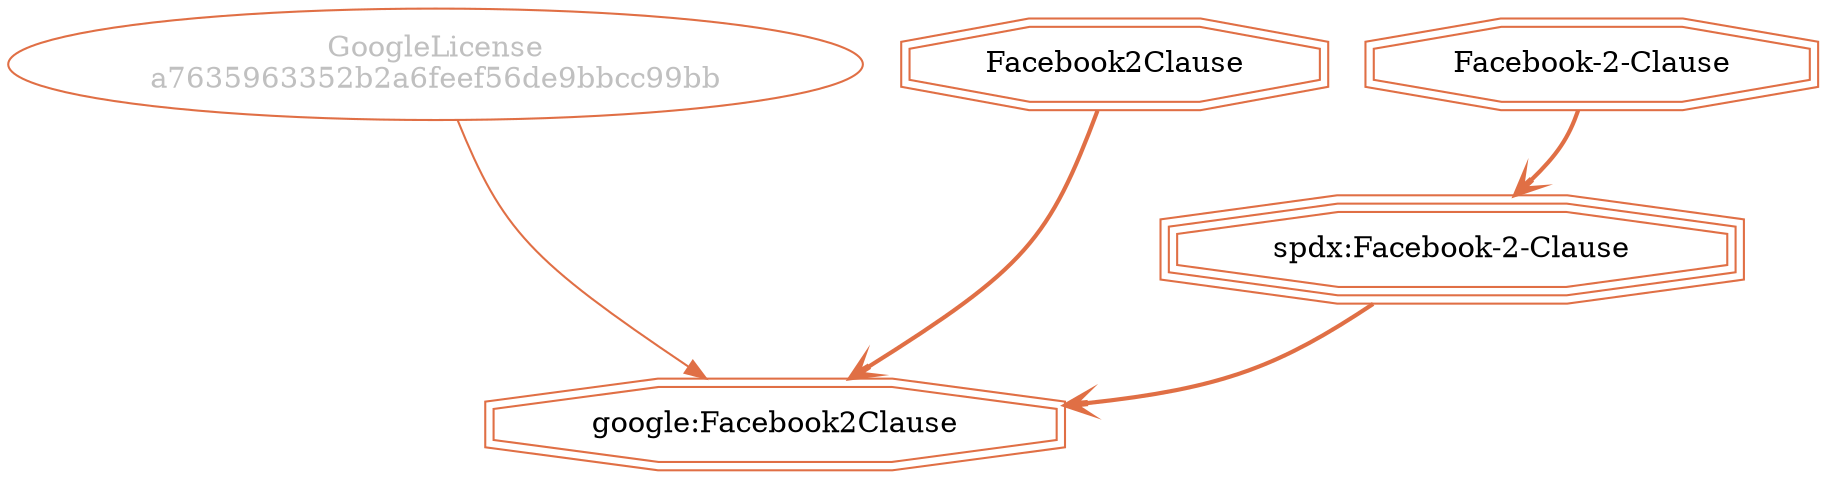 strict digraph {
    node [shape=box];
    graph [splines=curved];
    5425 [label="GoogleLicense\na7635963352b2a6feef56de9bbcc99bb"
         ,fontcolor=gray
         ,color="#e06f45"
         ,fillcolor="beige;1"
         ,shape=ellipse];
    5426 [label="google:Facebook2Clause"
         ,color="#e06f45"
         ,shape=doubleoctagon];
    5427 [label=Facebook2Clause
         ,color="#e06f45"
         ,shape=doubleoctagon];
    5428 [label="spdx:Facebook-2-Clause"
         ,color="#e06f45"
         ,shape=tripleoctagon];
    5429 [label="Facebook-2-Clause"
         ,color="#e06f45"
         ,shape=doubleoctagon];
    5425 -> 5426 [weight=0.5
                 ,color="#e06f45"];
    5427 -> 5426 [style=bold
                 ,arrowhead=vee
                 ,weight=0.7
                 ,color="#e06f45"];
    5428 -> 5426 [style=bold
                 ,arrowhead=vee
                 ,weight=0.7
                 ,color="#e06f45"];
    5429 -> 5428 [style=bold
                 ,arrowhead=vee
                 ,weight=0.7
                 ,color="#e06f45"];
}
